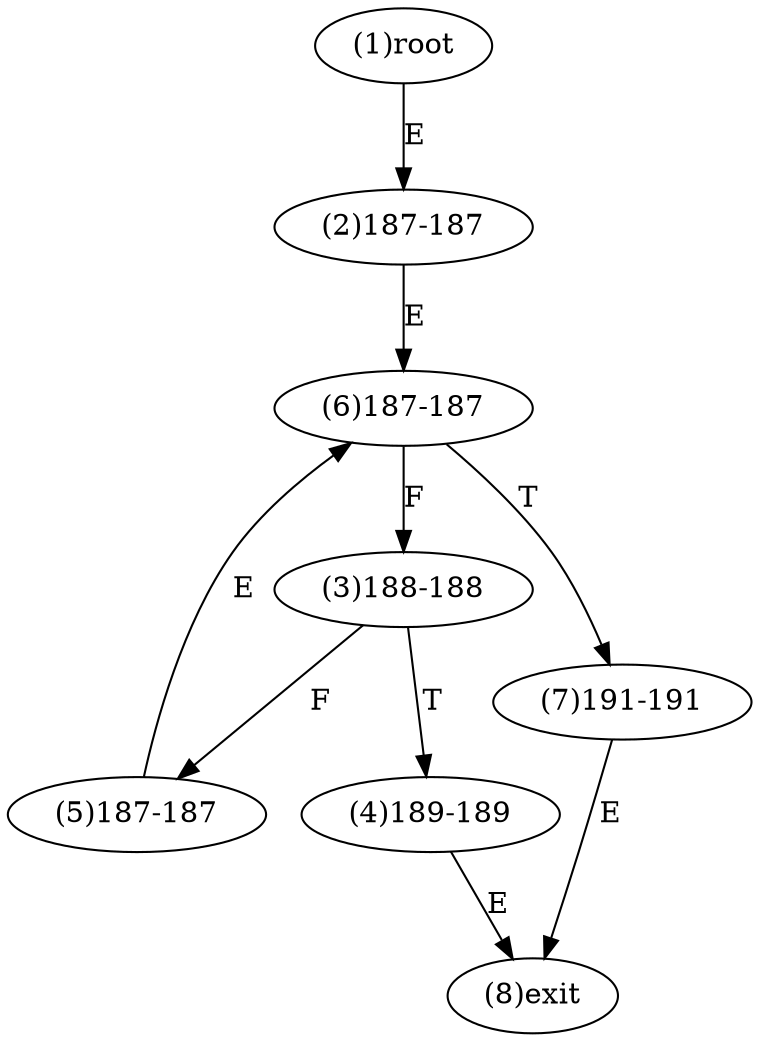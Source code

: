 digraph "" { 
1[ label="(1)root"];
2[ label="(2)187-187"];
3[ label="(3)188-188"];
4[ label="(4)189-189"];
5[ label="(5)187-187"];
6[ label="(6)187-187"];
7[ label="(7)191-191"];
8[ label="(8)exit"];
1->2[ label="E"];
2->6[ label="E"];
3->5[ label="F"];
3->4[ label="T"];
4->8[ label="E"];
5->6[ label="E"];
6->3[ label="F"];
6->7[ label="T"];
7->8[ label="E"];
}